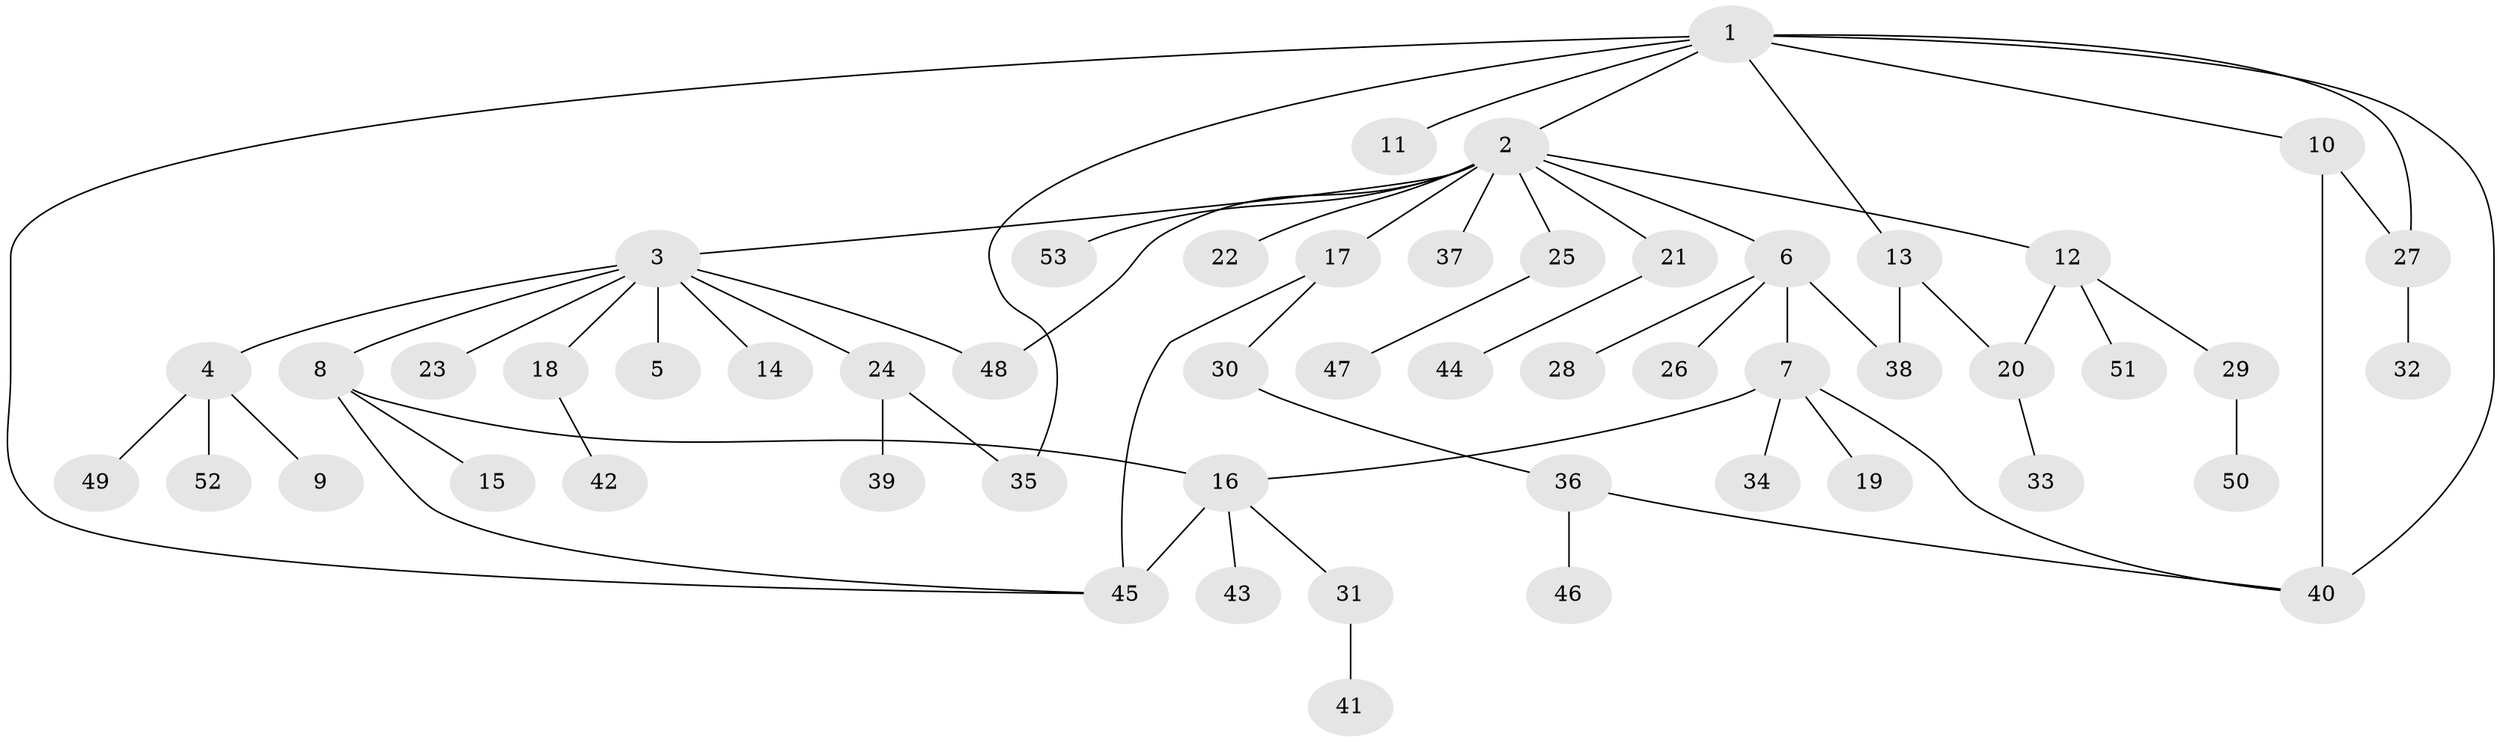 // original degree distribution, {9: 0.011494252873563218, 12: 0.011494252873563218, 10: 0.011494252873563218, 5: 0.04597701149425287, 1: 0.5862068965517241, 6: 0.011494252873563218, 7: 0.011494252873563218, 4: 0.06896551724137931, 2: 0.12643678160919541, 8: 0.011494252873563218, 3: 0.10344827586206896}
// Generated by graph-tools (version 1.1) at 2025/50/03/04/25 22:50:07]
// undirected, 53 vertices, 64 edges
graph export_dot {
  node [color=gray90,style=filled];
  1;
  2;
  3;
  4;
  5;
  6;
  7;
  8;
  9;
  10;
  11;
  12;
  13;
  14;
  15;
  16;
  17;
  18;
  19;
  20;
  21;
  22;
  23;
  24;
  25;
  26;
  27;
  28;
  29;
  30;
  31;
  32;
  33;
  34;
  35;
  36;
  37;
  38;
  39;
  40;
  41;
  42;
  43;
  44;
  45;
  46;
  47;
  48;
  49;
  50;
  51;
  52;
  53;
  1 -- 2 [weight=1.0];
  1 -- 10 [weight=1.0];
  1 -- 11 [weight=1.0];
  1 -- 13 [weight=1.0];
  1 -- 27 [weight=1.0];
  1 -- 35 [weight=1.0];
  1 -- 40 [weight=1.0];
  1 -- 45 [weight=1.0];
  2 -- 3 [weight=1.0];
  2 -- 6 [weight=1.0];
  2 -- 12 [weight=1.0];
  2 -- 17 [weight=1.0];
  2 -- 21 [weight=1.0];
  2 -- 22 [weight=1.0];
  2 -- 25 [weight=1.0];
  2 -- 37 [weight=1.0];
  2 -- 48 [weight=1.0];
  2 -- 53 [weight=1.0];
  3 -- 4 [weight=1.0];
  3 -- 5 [weight=1.0];
  3 -- 8 [weight=1.0];
  3 -- 14 [weight=1.0];
  3 -- 18 [weight=1.0];
  3 -- 23 [weight=1.0];
  3 -- 24 [weight=1.0];
  3 -- 48 [weight=1.0];
  4 -- 9 [weight=1.0];
  4 -- 49 [weight=1.0];
  4 -- 52 [weight=1.0];
  6 -- 7 [weight=1.0];
  6 -- 26 [weight=1.0];
  6 -- 28 [weight=1.0];
  6 -- 38 [weight=1.0];
  7 -- 16 [weight=1.0];
  7 -- 19 [weight=1.0];
  7 -- 34 [weight=2.0];
  7 -- 40 [weight=1.0];
  8 -- 15 [weight=1.0];
  8 -- 16 [weight=1.0];
  8 -- 45 [weight=1.0];
  10 -- 27 [weight=1.0];
  10 -- 40 [weight=2.0];
  12 -- 20 [weight=1.0];
  12 -- 29 [weight=1.0];
  12 -- 51 [weight=1.0];
  13 -- 20 [weight=1.0];
  13 -- 38 [weight=2.0];
  16 -- 31 [weight=1.0];
  16 -- 43 [weight=1.0];
  16 -- 45 [weight=3.0];
  17 -- 30 [weight=1.0];
  17 -- 45 [weight=1.0];
  18 -- 42 [weight=1.0];
  20 -- 33 [weight=1.0];
  21 -- 44 [weight=1.0];
  24 -- 35 [weight=1.0];
  24 -- 39 [weight=1.0];
  25 -- 47 [weight=1.0];
  27 -- 32 [weight=1.0];
  29 -- 50 [weight=1.0];
  30 -- 36 [weight=1.0];
  31 -- 41 [weight=1.0];
  36 -- 40 [weight=1.0];
  36 -- 46 [weight=1.0];
}
